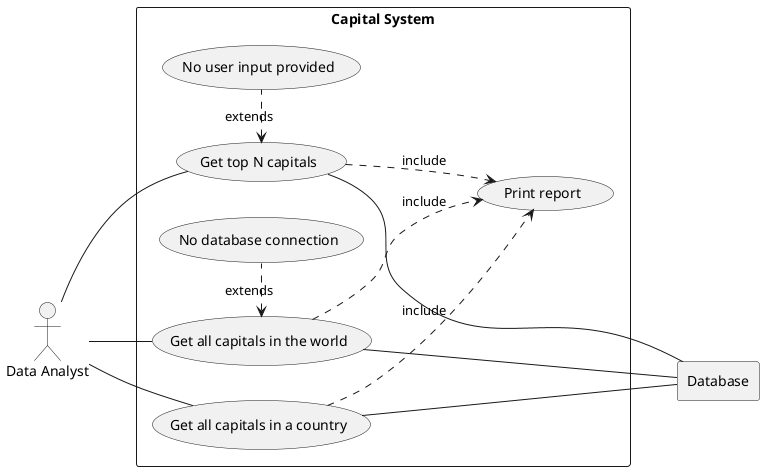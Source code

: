     @startuml
    left to right direction

    actor mem as "Data Analyst"

    rectangle Database

    rectangle "Capital System" {

        usecase UC1 as "Get all capitals in the world"
        usecase UC2 as "Get top N capitals"
        usecase UC3 as "Get all capitals in a country"
        usecase UC4 as "Print report"

        usecase UCa as "No user input provided"
        usecase UCb as "No database connection"

        mem -- UC1
        mem -- UC2
        mem -- UC3

        UC1 --- Database
        UC2 --- Database
        UC3 --- Database

        UC1 ..> UC4 : include
        UC2 ..> UC4 : include
        UC3 ..> UC4 : include

        UC2 <. UCa : extends
        UC1 <. UCb : extends

    }

    @enduml
